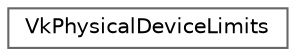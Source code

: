 digraph "类继承关系图"
{
 // LATEX_PDF_SIZE
  bgcolor="transparent";
  edge [fontname=Helvetica,fontsize=10,labelfontname=Helvetica,labelfontsize=10];
  node [fontname=Helvetica,fontsize=10,shape=box,height=0.2,width=0.4];
  rankdir="LR";
  Node0 [id="Node000000",label="VkPhysicalDeviceLimits",height=0.2,width=0.4,color="grey40", fillcolor="white", style="filled",URL="$struct_vk_physical_device_limits.html",tooltip=" "];
}

